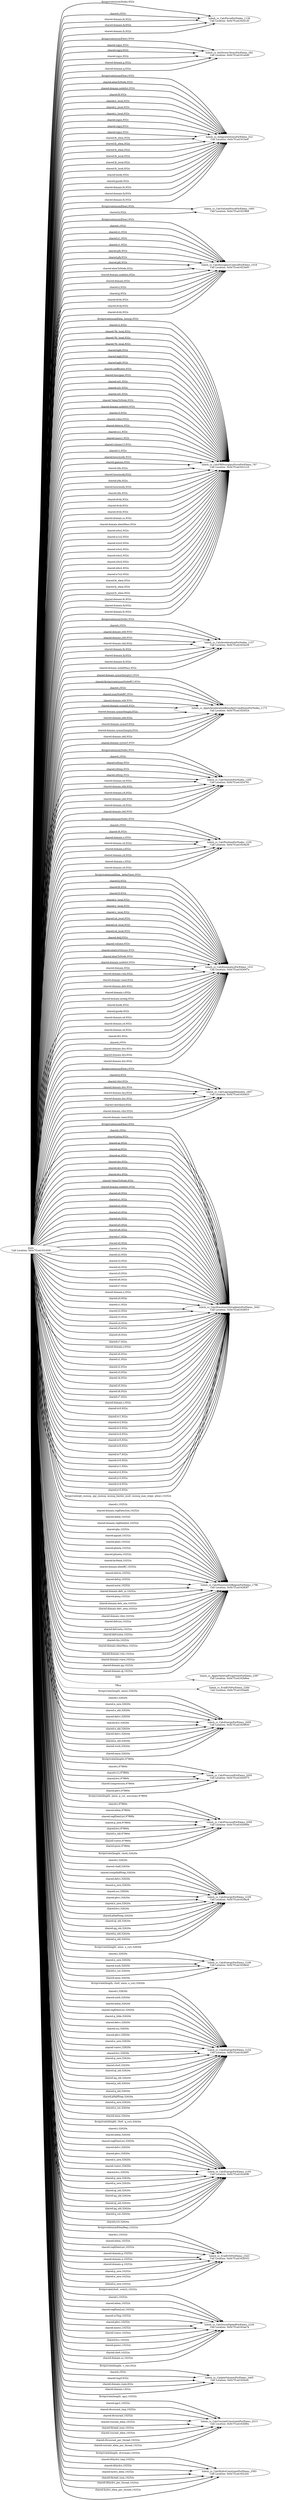 digraph ContextTree {
rankdir="LR"
main0x7fffbc25aeb0[label="main\n Call Location: 0x0x7f1a4162c656"];
main0x7fffbc25aeb0 -> lulesh_cc_CalcForceForNodes_11260x7fffbc34c940[style=bold, label=" firstprivate(numNode),932x"];
main0x7fffbc25aeb0 -> lulesh_cc_CalcForceForNodes_11260x7fffbc34c940[style=bold, label=" shared:i,932x"];
main0x7fffbc25aeb0 -> lulesh_cc_CalcForceForNodes_11260x7fffbc34c940[style=bold, label=" shared:domain.fx,932x"];
main0x7fffbc25aeb0 -> lulesh_cc_CalcForceForNodes_11260x7fffbc34c940[style=bold, label=" shared:domain.fy,932x"];
main0x7fffbc25aeb0 -> lulesh_cc_CalcForceForNodes_11260x7fffbc34c940[style=bold, label=" shared:domain.fz,932x"];
main0x7fffbc25aeb0 -> lulesh_cc_InitStressTermsForElems_2820x7fffbc34cce0[style=bold, label=" firstprivate(numElem),932x"];
main0x7fffbc25aeb0 -> lulesh_cc_InitStressTermsForElems_2820x7fffbc34cce0[style=bold, label=" shared:sigxx,932x"];
main0x7fffbc25aeb0 -> lulesh_cc_InitStressTermsForElems_2820x7fffbc34cce0[style=bold, label=" shared:sigyy,932x"];
main0x7fffbc25aeb0 -> lulesh_cc_InitStressTermsForElems_2820x7fffbc34cce0[style=bold, label=" shared:sigzz,932x"];
main0x7fffbc25aeb0 -> lulesh_cc_InitStressTermsForElems_2820x7fffbc34cce0[style=bold, label=" shared:domain.p,932x"];
main0x7fffbc25aeb0 -> lulesh_cc_InitStressTermsForElems_2820x7fffbc34cce0[style=bold, label=" shared:domain.q,932x"];
main0x7fffbc25aeb0 -> lulesh_cc_IntegrateStressForElems_5220x7fffbc34cf30[style=bold, label=" firstprivate(numElem),932x"];
main0x7fffbc25aeb0 -> lulesh_cc_IntegrateStressForElems_5220x7fffbc34cf30[style=bold, label=" shared:elemToNode,932x"];
main0x7fffbc25aeb0 -> lulesh_cc_IntegrateStressForElems_5220x7fffbc34cf30[style=bold, label=" shared:domain.nodelist,932x"];
main0x7fffbc25aeb0 -> lulesh_cc_IntegrateStressForElems_5220x7fffbc34cf30[style=bold, label=" shared:B,932x"];
main0x7fffbc25aeb0 -> lulesh_cc_IntegrateStressForElems_5220x7fffbc34cf30[style=bold, label=" shared:x_local,932x"];
main0x7fffbc25aeb0 -> lulesh_cc_IntegrateStressForElems_5220x7fffbc34cf30[style=bold, label=" shared:y_local,932x"];
main0x7fffbc25aeb0 -> lulesh_cc_IntegrateStressForElems_5220x7fffbc34cf30[style=bold, label=" shared:z_local,932x"];
main0x7fffbc25aeb0 -> lulesh_cc_IntegrateStressForElems_5220x7fffbc34cf30[style=bold, label=" shared:sigxx,932x"];
main0x7fffbc25aeb0 -> lulesh_cc_IntegrateStressForElems_5220x7fffbc34cf30[style=bold, label=" shared:sigyy,932x"];
main0x7fffbc25aeb0 -> lulesh_cc_IntegrateStressForElems_5220x7fffbc34cf30[style=bold, label=" shared:sigzz,932x"];
main0x7fffbc25aeb0 -> lulesh_cc_IntegrateStressForElems_5220x7fffbc34cf30[style=bold, label=" shared:fx_elem,932x"];
main0x7fffbc25aeb0 -> lulesh_cc_IntegrateStressForElems_5220x7fffbc34cf30[style=bold, label=" shared:fy_elem,932x"];
main0x7fffbc25aeb0 -> lulesh_cc_IntegrateStressForElems_5220x7fffbc34cf30[style=bold, label=" shared:fz_elem,932x"];
main0x7fffbc25aeb0 -> lulesh_cc_IntegrateStressForElems_5220x7fffbc34cf30[style=bold, label=" shared:fx_local,932x"];
main0x7fffbc25aeb0 -> lulesh_cc_IntegrateStressForElems_5220x7fffbc34cf30[style=bold, label=" shared:fy_local,932x"];
main0x7fffbc25aeb0 -> lulesh_cc_IntegrateStressForElems_5220x7fffbc34cf30[style=bold, label=" shared:fz_local,932x"];
main0x7fffbc25aeb0 -> lulesh_cc_IntegrateStressForElems_5220x7fffbc34cf30[style=bold, label=" shared:lnode,932x"];
main0x7fffbc25aeb0 -> lulesh_cc_IntegrateStressForElems_5220x7fffbc34cf30[style=bold, label=" shared:gnode,932x"];
main0x7fffbc25aeb0 -> lulesh_cc_IntegrateStressForElems_5220x7fffbc34cf30[style=bold, label=" shared:domain.fx,932x"];
main0x7fffbc25aeb0 -> lulesh_cc_IntegrateStressForElems_5220x7fffbc34cf30[style=bold, label=" shared:domain.fy,932x"];
main0x7fffbc25aeb0 -> lulesh_cc_IntegrateStressForElems_5220x7fffbc34cf30[style=bold, label=" shared:domain.fz,932x"];
main0x7fffbc25aeb0 -> lulesh_cc_CalcVolumeForceForElems_10930x7fffbc34d820[style=bold, label=" firstprivate(numElem),932x"];
main0x7fffbc25aeb0 -> lulesh_cc_CalcVolumeForceForElems_10930x7fffbc34d820[style=bold, label=" shared:k,932x"];
main0x7fffbc25aeb0 -> lulesh_cc_CalcHourglassControlForElems_10180x7fffbc34d9a0[style=bold, label=" firstprivate(numElem),932x"];
main0x7fffbc25aeb0 -> lulesh_cc_CalcHourglassControlForElems_10180x7fffbc34d9a0[style=bold, label=" shared:i,932x"];
main0x7fffbc25aeb0 -> lulesh_cc_CalcHourglassControlForElems_10180x7fffbc34d9a0[style=bold, label=" shared:x1,932x"];
main0x7fffbc25aeb0 -> lulesh_cc_CalcHourglassControlForElems_10180x7fffbc34d9a0[style=bold, label=" shared:y1,932x"];
main0x7fffbc25aeb0 -> lulesh_cc_CalcHourglassControlForElems_10180x7fffbc34d9a0[style=bold, label=" shared:z1,932x"];
main0x7fffbc25aeb0 -> lulesh_cc_CalcHourglassControlForElems_10180x7fffbc34d9a0[style=bold, label=" shared:pfx,932x"];
main0x7fffbc25aeb0 -> lulesh_cc_CalcHourglassControlForElems_10180x7fffbc34d9a0[style=bold, label=" shared:pfy,932x"];
main0x7fffbc25aeb0 -> lulesh_cc_CalcHourglassControlForElems_10180x7fffbc34d9a0[style=bold, label=" shared:pfz,932x"];
main0x7fffbc25aeb0 -> lulesh_cc_CalcHourglassControlForElems_10180x7fffbc34d9a0[style=bold, label=" shared:elemToNode,932x"];
main0x7fffbc25aeb0 -> lulesh_cc_CalcHourglassControlForElems_10180x7fffbc34d9a0[style=bold, label=" shared:domain.nodelist,932x"];
main0x7fffbc25aeb0 -> lulesh_cc_CalcHourglassControlForElems_10180x7fffbc34d9a0[style=bold, label=" shared:domain,932x"];
main0x7fffbc25aeb0 -> lulesh_cc_CalcHourglassControlForElems_10180x7fffbc34d9a0[style=bold, label=" shared:ii,932x"];
main0x7fffbc25aeb0 -> lulesh_cc_CalcHourglassControlForElems_10180x7fffbc34d9a0[style=bold, label=" shared:jj,932x"];
main0x7fffbc25aeb0 -> lulesh_cc_CalcHourglassControlForElems_10180x7fffbc34d9a0[style=bold, label=" shared:dvdx,932x"];
main0x7fffbc25aeb0 -> lulesh_cc_CalcHourglassControlForElems_10180x7fffbc34d9a0[style=bold, label=" shared:dvdy,932x"];
main0x7fffbc25aeb0 -> lulesh_cc_CalcHourglassControlForElems_10180x7fffbc34d9a0[style=bold, label=" shared:dvdz,932x"];
main0x7fffbc25aeb0 -> lulesh_cc_CalcFBHourglassForceForElems_7870x7fffbc34db50[style=bold, label=" firstprivate(numElem, hourg),932x"];
main0x7fffbc25aeb0 -> lulesh_cc_CalcFBHourglassForceForElems_7870x7fffbc34db50[style=bold, label=" shared:i2,932x"];
main0x7fffbc25aeb0 -> lulesh_cc_CalcFBHourglassForceForElems_7870x7fffbc34db50[style=bold, label=" shared:*fx_local,932x"];
main0x7fffbc25aeb0 -> lulesh_cc_CalcFBHourglassForceForElems_7870x7fffbc34db50[style=bold, label=" shared:*fy_local,932x"];
main0x7fffbc25aeb0 -> lulesh_cc_CalcFBHourglassForceForElems_7870x7fffbc34db50[style=bold, label=" shared:*fz_local,932x"];
main0x7fffbc25aeb0 -> lulesh_cc_CalcFBHourglassForceForElems_7870x7fffbc34db50[style=bold, label=" shared:hgfx,932x"];
main0x7fffbc25aeb0 -> lulesh_cc_CalcFBHourglassForceForElems_7870x7fffbc34db50[style=bold, label=" shared:hgfy,932x"];
main0x7fffbc25aeb0 -> lulesh_cc_CalcFBHourglassForceForElems_7870x7fffbc34db50[style=bold, label=" shared:hgfz,932x"];
main0x7fffbc25aeb0 -> lulesh_cc_CalcFBHourglassForceForElems_7870x7fffbc34db50[style=bold, label=" shared:coefficient,932x"];
main0x7fffbc25aeb0 -> lulesh_cc_CalcFBHourglassForceForElems_7870x7fffbc34db50[style=bold, label=" shared:hourgam,932x"];
main0x7fffbc25aeb0 -> lulesh_cc_CalcFBHourglassForceForElems_7870x7fffbc34db50[style=bold, label=" shared:xd1,932x"];
main0x7fffbc25aeb0 -> lulesh_cc_CalcFBHourglassForceForElems_7870x7fffbc34db50[style=bold, label=" shared:yd1,932x"];
main0x7fffbc25aeb0 -> lulesh_cc_CalcFBHourglassForceForElems_7870x7fffbc34db50[style=bold, label=" shared:zd1,932x"];
main0x7fffbc25aeb0 -> lulesh_cc_CalcFBHourglassForceForElems_7870x7fffbc34db50[style=bold, label=" shared:*elemToNode,932x"];
main0x7fffbc25aeb0 -> lulesh_cc_CalcFBHourglassForceForElems_7870x7fffbc34db50[style=bold, label=" shared:domain.nodelist,932x"];
main0x7fffbc25aeb0 -> lulesh_cc_CalcFBHourglassForceForElems_7870x7fffbc34db50[style=bold, label=" shared:i3,932x"];
main0x7fffbc25aeb0 -> lulesh_cc_CalcFBHourglassForceForElems_7870x7fffbc34db50[style=bold, label=" shared:volinv,932x"];
main0x7fffbc25aeb0 -> lulesh_cc_CalcFBHourglassForceForElems_7870x7fffbc34db50[style=bold, label=" shared:determ,932x"];
main0x7fffbc25aeb0 -> lulesh_cc_CalcFBHourglassForceForElems_7870x7fffbc34db50[style=bold, label=" shared:ss1,932x"];
main0x7fffbc25aeb0 -> lulesh_cc_CalcFBHourglassForceForElems_7870x7fffbc34db50[style=bold, label=" shared:mass1,932x"];
main0x7fffbc25aeb0 -> lulesh_cc_CalcFBHourglassForceForElems_7870x7fffbc34db50[style=bold, label=" shared:volume13,932x"];
main0x7fffbc25aeb0 -> lulesh_cc_CalcFBHourglassForceForElems_7870x7fffbc34db50[style=bold, label=" shared:i1,932x"];
main0x7fffbc25aeb0 -> lulesh_cc_CalcFBHourglassForceForElems_7870x7fffbc34db50[style=bold, label=" shared:hourmodx,932x"];
main0x7fffbc25aeb0 -> lulesh_cc_CalcFBHourglassForceForElems_7870x7fffbc34db50[style=bold, label=" shared:gamma,932x"];
main0x7fffbc25aeb0 -> lulesh_cc_CalcFBHourglassForceForElems_7870x7fffbc34db50[style=bold, label=" shared:x8n,932x"];
main0x7fffbc25aeb0 -> lulesh_cc_CalcFBHourglassForceForElems_7870x7fffbc34db50[style=bold, label=" shared:hourmody,932x"];
main0x7fffbc25aeb0 -> lulesh_cc_CalcFBHourglassForceForElems_7870x7fffbc34db50[style=bold, label=" shared:y8n,932x"];
main0x7fffbc25aeb0 -> lulesh_cc_CalcFBHourglassForceForElems_7870x7fffbc34db50[style=bold, label=" shared:hourmodz,932x"];
main0x7fffbc25aeb0 -> lulesh_cc_CalcFBHourglassForceForElems_7870x7fffbc34db50[style=bold, label=" shared:z8n,932x"];
main0x7fffbc25aeb0 -> lulesh_cc_CalcFBHourglassForceForElems_7870x7fffbc34db50[style=bold, label=" shared:dvdx,932x"];
main0x7fffbc25aeb0 -> lulesh_cc_CalcFBHourglassForceForElems_7870x7fffbc34db50[style=bold, label=" shared:dvdy,932x"];
main0x7fffbc25aeb0 -> lulesh_cc_CalcFBHourglassForceForElems_7870x7fffbc34db50[style=bold, label=" shared:dvdz,932x"];
main0x7fffbc25aeb0 -> lulesh_cc_CalcFBHourglassForceForElems_7870x7fffbc34db50[style=bold, label=" shared:domain.ss,932x"];
main0x7fffbc25aeb0 -> lulesh_cc_CalcFBHourglassForceForElems_7870x7fffbc34db50[style=bold, label=" shared:domain.elemMass,932x"];
main0x7fffbc25aeb0 -> lulesh_cc_CalcFBHourglassForceForElems_7870x7fffbc34db50[style=bold, label=" shared:n0si2,932x"];
main0x7fffbc25aeb0 -> lulesh_cc_CalcFBHourglassForceForElems_7870x7fffbc34db50[style=bold, label=" shared:n1si2,932x"];
main0x7fffbc25aeb0 -> lulesh_cc_CalcFBHourglassForceForElems_7870x7fffbc34db50[style=bold, label=" shared:n2si2,932x"];
main0x7fffbc25aeb0 -> lulesh_cc_CalcFBHourglassForceForElems_7870x7fffbc34db50[style=bold, label=" shared:n3si2,932x"];
main0x7fffbc25aeb0 -> lulesh_cc_CalcFBHourglassForceForElems_7870x7fffbc34db50[style=bold, label=" shared:n4si2,932x"];
main0x7fffbc25aeb0 -> lulesh_cc_CalcFBHourglassForceForElems_7870x7fffbc34db50[style=bold, label=" shared:n5si2,932x"];
main0x7fffbc25aeb0 -> lulesh_cc_CalcFBHourglassForceForElems_7870x7fffbc34db50[style=bold, label=" shared:n6si2,932x"];
main0x7fffbc25aeb0 -> lulesh_cc_CalcFBHourglassForceForElems_7870x7fffbc34db50[style=bold, label=" shared:n7si2,932x"];
main0x7fffbc25aeb0 -> lulesh_cc_CalcFBHourglassForceForElems_7870x7fffbc34db50[style=bold, label=" shared:fx_elem,932x"];
main0x7fffbc25aeb0 -> lulesh_cc_CalcFBHourglassForceForElems_7870x7fffbc34db50[style=bold, label=" shared:fy_elem,932x"];
main0x7fffbc25aeb0 -> lulesh_cc_CalcFBHourglassForceForElems_7870x7fffbc34db50[style=bold, label=" shared:fz_elem,932x"];
main0x7fffbc25aeb0 -> lulesh_cc_CalcFBHourglassForceForElems_7870x7fffbc34db50[style=bold, label=" shared:domain.fx,932x"];
main0x7fffbc25aeb0 -> lulesh_cc_CalcFBHourglassForceForElems_7870x7fffbc34db50[style=bold, label=" shared:domain.fy,932x"];
main0x7fffbc25aeb0 -> lulesh_cc_CalcFBHourglassForceForElems_7870x7fffbc34db50[style=bold, label=" shared:domain.fz,932x"];
main0x7fffbc25aeb0 -> lulesh_cc_CalcAccelerationForNodes_11570x7fffbc34ec30[style=bold, label=" firstprivate(numNode),932x"];
main0x7fffbc25aeb0 -> lulesh_cc_CalcAccelerationForNodes_11570x7fffbc34ec30[style=bold, label=" shared:i,932x"];
main0x7fffbc25aeb0 -> lulesh_cc_CalcAccelerationForNodes_11570x7fffbc34ec30[style=bold, label=" shared:domain.xdd,932x"];
main0x7fffbc25aeb0 -> lulesh_cc_CalcAccelerationForNodes_11570x7fffbc34ec30[style=bold, label=" shared:domain.ydd,932x"];
main0x7fffbc25aeb0 -> lulesh_cc_CalcAccelerationForNodes_11570x7fffbc34ec30[style=bold, label=" shared:domain.zdd,932x"];
main0x7fffbc25aeb0 -> lulesh_cc_CalcAccelerationForNodes_11570x7fffbc34ec30[style=bold, label=" shared:domain.fx,932x"];
main0x7fffbc25aeb0 -> lulesh_cc_CalcAccelerationForNodes_11570x7fffbc34ec30[style=bold, label=" shared:domain.fy,932x"];
main0x7fffbc25aeb0 -> lulesh_cc_CalcAccelerationForNodes_11570x7fffbc34ec30[style=bold, label=" shared:domain.fz,932x"];
main0x7fffbc25aeb0 -> lulesh_cc_CalcAccelerationForNodes_11570x7fffbc34ec30[style=bold, label=" shared:domain.nodalMass,932x"];
main0x7fffbc25aeb0 -> lulesh_cc_ApplyAccelerationBoundaryConditionsForNodes_11730x7fffbc34ee40[style=bold, label=" shared:domain.symmXempty(),932x"];
main0x7fffbc25aeb0 -> lulesh_cc_ApplyAccelerationBoundaryConditionsForNodes_11730x7fffbc34ee40[style=bold, label=" shared:firstprivate(numNodeBC),932x"];
main0x7fffbc25aeb0 -> lulesh_cc_ApplyAccelerationBoundaryConditionsForNodes_11730x7fffbc34ee40[style=bold, label=" shared:i,932x"];
main0x7fffbc25aeb0 -> lulesh_cc_ApplyAccelerationBoundaryConditionsForNodes_11730x7fffbc34ee40[style=bold, label=" shared:numNodeBC,932x"];
main0x7fffbc25aeb0 -> lulesh_cc_ApplyAccelerationBoundaryConditionsForNodes_11730x7fffbc34ee40[style=bold, label=" shared:domain.xdd,932x"];
main0x7fffbc25aeb0 -> lulesh_cc_ApplyAccelerationBoundaryConditionsForNodes_11730x7fffbc34ee40[style=bold, label=" shared:domain.symmX,932x"];
main0x7fffbc25aeb0 -> lulesh_cc_ApplyAccelerationBoundaryConditionsForNodes_11730x7fffbc34ee40[style=bold, label=" shared:domain.symmYempty,932x"];
main0x7fffbc25aeb0 -> lulesh_cc_ApplyAccelerationBoundaryConditionsForNodes_11730x7fffbc34ee40[style=bold, label=" shared:domain.ydd,932x"];
main0x7fffbc25aeb0 -> lulesh_cc_ApplyAccelerationBoundaryConditionsForNodes_11730x7fffbc34ee40[style=bold, label=" shared:domain.symmY,932x"];
main0x7fffbc25aeb0 -> lulesh_cc_ApplyAccelerationBoundaryConditionsForNodes_11730x7fffbc34ee40[style=bold, label=" shared:domain.symmZempty,932x"];
main0x7fffbc25aeb0 -> lulesh_cc_ApplyAccelerationBoundaryConditionsForNodes_11730x7fffbc34ee40[style=bold, label=" shared:domain.zdd,932x"];
main0x7fffbc25aeb0 -> lulesh_cc_ApplyAccelerationBoundaryConditionsForNodes_11730x7fffbc34ee40[style=bold, label=" shared:domain.symmZ,932x"];
main0x7fffbc25aeb0 -> lulesh_cc_CalcVelocityForNodes_12050x7fffbc34f300[style=bold, label=" firstprivate(numNode),932x"];
main0x7fffbc25aeb0 -> lulesh_cc_CalcVelocityForNodes_12050x7fffbc34f300[style=bold, label=" shared:i,932x"];
main0x7fffbc25aeb0 -> lulesh_cc_CalcVelocityForNodes_12050x7fffbc34f300[style=bold, label=" shared:xdtmp,932x"];
main0x7fffbc25aeb0 -> lulesh_cc_CalcVelocityForNodes_12050x7fffbc34f300[style=bold, label=" shared:ydtmp,932x"];
main0x7fffbc25aeb0 -> lulesh_cc_CalcVelocityForNodes_12050x7fffbc34f300[style=bold, label=" shared:zdtmp,932x"];
main0x7fffbc25aeb0 -> lulesh_cc_CalcVelocityForNodes_12050x7fffbc34f300[style=bold, label=" shared:domain.xd,932x"];
main0x7fffbc25aeb0 -> lulesh_cc_CalcVelocityForNodes_12050x7fffbc34f300[style=bold, label=" shared:domain.xdd,932x"];
main0x7fffbc25aeb0 -> lulesh_cc_CalcVelocityForNodes_12050x7fffbc34f300[style=bold, label=" shared:domain.yd,932x"];
main0x7fffbc25aeb0 -> lulesh_cc_CalcVelocityForNodes_12050x7fffbc34f300[style=bold, label=" shared:domain.ydd,932x"];
main0x7fffbc25aeb0 -> lulesh_cc_CalcVelocityForNodes_12050x7fffbc34f300[style=bold, label=" shared:domain.zd,932x"];
main0x7fffbc25aeb0 -> lulesh_cc_CalcVelocityForNodes_12050x7fffbc34f300[style=bold, label=" shared:domain.zdd,932x"];
main0x7fffbc25aeb0 -> lulesh_cc_CalcPositionForNodes_12300x7fffbc34f770[style=bold, label=" firstprivate(numNode),932x"];
main0x7fffbc25aeb0 -> lulesh_cc_CalcPositionForNodes_12300x7fffbc34f770[style=bold, label=" shared:i,932x"];
main0x7fffbc25aeb0 -> lulesh_cc_CalcPositionForNodes_12300x7fffbc34f770[style=bold, label=" shared:dt,932x"];
main0x7fffbc25aeb0 -> lulesh_cc_CalcPositionForNodes_12300x7fffbc34f770[style=bold, label=" shared:domain.x,932x"];
main0x7fffbc25aeb0 -> lulesh_cc_CalcPositionForNodes_12300x7fffbc34f770[style=bold, label=" shared:domain.xd,932x"];
main0x7fffbc25aeb0 -> lulesh_cc_CalcPositionForNodes_12300x7fffbc34f770[style=bold, label=" shared:domain.y,932x"];
main0x7fffbc25aeb0 -> lulesh_cc_CalcPositionForNodes_12300x7fffbc34f770[style=bold, label=" shared:domain.yd,932x"];
main0x7fffbc25aeb0 -> lulesh_cc_CalcPositionForNodes_12300x7fffbc34f770[style=bold, label=" shared:domain.z,932x"];
main0x7fffbc25aeb0 -> lulesh_cc_CalcPositionForNodes_12300x7fffbc34f770[style=bold, label=" shared:domain.zd,932x"];
main0x7fffbc25aeb0 -> lulesh_cc_CalcKinematicsForElems_15310x7fffbc3edf50[style=bold, label=" firstprivate(numElem, deltaTime),932x"];
main0x7fffbc25aeb0 -> lulesh_cc_CalcKinematicsForElems_15310x7fffbc3edf50[style=bold, label=" shared:k,932x"];
main0x7fffbc25aeb0 -> lulesh_cc_CalcKinematicsForElems_15310x7fffbc3edf50[style=bold, label=" shared:B,932x"];
main0x7fffbc25aeb0 -> lulesh_cc_CalcKinematicsForElems_15310x7fffbc3edf50[style=bold, label=" shared:D,932x"];
main0x7fffbc25aeb0 -> lulesh_cc_CalcKinematicsForElems_15310x7fffbc3edf50[style=bold, label=" shared:x_local,932x"];
main0x7fffbc25aeb0 -> lulesh_cc_CalcKinematicsForElems_15310x7fffbc3edf50[style=bold, label=" shared:y_local,932x"];
main0x7fffbc25aeb0 -> lulesh_cc_CalcKinematicsForElems_15310x7fffbc3edf50[style=bold, label=" shared:z_local,932x"];
main0x7fffbc25aeb0 -> lulesh_cc_CalcKinematicsForElems_15310x7fffbc3edf50[style=bold, label=" shared:xd_local,932x"];
main0x7fffbc25aeb0 -> lulesh_cc_CalcKinematicsForElems_15310x7fffbc3edf50[style=bold, label=" shared:yd_local,932x"];
main0x7fffbc25aeb0 -> lulesh_cc_CalcKinematicsForElems_15310x7fffbc3edf50[style=bold, label=" shared:zd_local,932x"];
main0x7fffbc25aeb0 -> lulesh_cc_CalcKinematicsForElems_15310x7fffbc3edf50[style=bold, label=" shared:detJ,932x"];
main0x7fffbc25aeb0 -> lulesh_cc_CalcKinematicsForElems_15310x7fffbc3edf50[style=bold, label=" shared:volume,932x"];
main0x7fffbc25aeb0 -> lulesh_cc_CalcKinematicsForElems_15310x7fffbc3edf50[style=bold, label=" shared:relativeVolume,932x"];
main0x7fffbc25aeb0 -> lulesh_cc_CalcKinematicsForElems_15310x7fffbc3edf50[style=bold, label=" shared:elemToNode,932x"];
main0x7fffbc25aeb0 -> lulesh_cc_CalcKinematicsForElems_15310x7fffbc3edf50[style=bold, label=" shared:domain.nodelist,932x"];
main0x7fffbc25aeb0 -> lulesh_cc_CalcKinematicsForElems_15310x7fffbc3edf50[style=bold, label=" shared:domain,932x"];
main0x7fffbc25aeb0 -> lulesh_cc_CalcKinematicsForElems_15310x7fffbc3edf50[style=bold, label=" shared:domain.volo,932x"];
main0x7fffbc25aeb0 -> lulesh_cc_CalcKinematicsForElems_15310x7fffbc3edf50[style=bold, label=" shared:domain.vnew,932x"];
main0x7fffbc25aeb0 -> lulesh_cc_CalcKinematicsForElems_15310x7fffbc3edf50[style=bold, label=" shared:domain.delv,932x"];
main0x7fffbc25aeb0 -> lulesh_cc_CalcKinematicsForElems_15310x7fffbc3edf50[style=bold, label=" shared:domain.v,932x"];
main0x7fffbc25aeb0 -> lulesh_cc_CalcKinematicsForElems_15310x7fffbc3edf50[style=bold, label=" shared:domain.arealg,932x"];
main0x7fffbc25aeb0 -> lulesh_cc_CalcKinematicsForElems_15310x7fffbc3edf50[style=bold, label=" shared:lnode,932x"];
main0x7fffbc25aeb0 -> lulesh_cc_CalcKinematicsForElems_15310x7fffbc3edf50[style=bold, label=" shared:gnode,932x"];
main0x7fffbc25aeb0 -> lulesh_cc_CalcKinematicsForElems_15310x7fffbc3edf50[style=bold, label=" shared:domain.xd,932x"];
main0x7fffbc25aeb0 -> lulesh_cc_CalcKinematicsForElems_15310x7fffbc3edf50[style=bold, label=" shared:domain.yd,932x"];
main0x7fffbc25aeb0 -> lulesh_cc_CalcKinematicsForElems_15310x7fffbc3edf50[style=bold, label=" shared:domain.zd,932x"];
main0x7fffbc25aeb0 -> lulesh_cc_CalcKinematicsForElems_15310x7fffbc3edf50[style=bold, label=" shared:dt2,932x"];
main0x7fffbc25aeb0 -> lulesh_cc_CalcKinematicsForElems_15310x7fffbc3edf50[style=bold, label=" shared:j,932x"];
main0x7fffbc25aeb0 -> lulesh_cc_CalcKinematicsForElems_15310x7fffbc3edf50[style=bold, label=" shared:domain.dxx,932x"];
main0x7fffbc25aeb0 -> lulesh_cc_CalcKinematicsForElems_15310x7fffbc3edf50[style=bold, label=" shared:domain.dyy,932x"];
main0x7fffbc25aeb0 -> lulesh_cc_CalcKinematicsForElems_15310x7fffbc3edf50[style=bold, label=" shared:domain.dzz,932x"];
main0x7fffbc25aeb0 -> lulesh_cc_CalcLagrangeElements_16070x7fffbc3ee450[style=bold, label=" firstprivate(numElem),932x"];
main0x7fffbc25aeb0 -> lulesh_cc_CalcLagrangeElements_16070x7fffbc3ee450[style=bold, label=" shared:k,932x"];
main0x7fffbc25aeb0 -> lulesh_cc_CalcLagrangeElements_16070x7fffbc3ee450[style=bold, label=" shared:vdov,932x"];
main0x7fffbc25aeb0 -> lulesh_cc_CalcLagrangeElements_16070x7fffbc3ee450[style=bold, label=" shared:domain.dxx,932x"];
main0x7fffbc25aeb0 -> lulesh_cc_CalcLagrangeElements_16070x7fffbc3ee450[style=bold, label=" shared:domain.dyy,932x"];
main0x7fffbc25aeb0 -> lulesh_cc_CalcLagrangeElements_16070x7fffbc3ee450[style=bold, label=" shared:domain.dzz,932x"];
main0x7fffbc25aeb0 -> lulesh_cc_CalcLagrangeElements_16070x7fffbc3ee450[style=bold, label=" shared:vdovthird,932x"];
main0x7fffbc25aeb0 -> lulesh_cc_CalcLagrangeElements_16070x7fffbc3ee450[style=bold, label=" shared:domain.vdov,932x"];
main0x7fffbc25aeb0 -> lulesh_cc_CalcLagrangeElements_16070x7fffbc3ee450[style=bold, label=" shared:domain.vnew,932x"];
main0x7fffbc25aeb0 -> lulesh_cc_CalcMonotonicQGradientsForElems_16420x7fffbc4ac410[style=bold, label=" firstprivate(numElem),932x"];
main0x7fffbc25aeb0 -> lulesh_cc_CalcMonotonicQGradientsForElems_16420x7fffbc4ac410[style=bold, label=" shared:i,932x"];
main0x7fffbc25aeb0 -> lulesh_cc_CalcMonotonicQGradientsForElems_16420x7fffbc4ac410[style=bold, label=" shared:ptiny,932x"];
main0x7fffbc25aeb0 -> lulesh_cc_CalcMonotonicQGradientsForElems_16420x7fffbc4ac410[style=bold, label=" shared:ax,932x"];
main0x7fffbc25aeb0 -> lulesh_cc_CalcMonotonicQGradientsForElems_16420x7fffbc4ac410[style=bold, label=" shared:ay,932x"];
main0x7fffbc25aeb0 -> lulesh_cc_CalcMonotonicQGradientsForElems_16420x7fffbc4ac410[style=bold, label=" shared:az,932x"];
main0x7fffbc25aeb0 -> lulesh_cc_CalcMonotonicQGradientsForElems_16420x7fffbc4ac410[style=bold, label=" shared:dxv,932x"];
main0x7fffbc25aeb0 -> lulesh_cc_CalcMonotonicQGradientsForElems_16420x7fffbc4ac410[style=bold, label=" shared:dyv,932x"];
main0x7fffbc25aeb0 -> lulesh_cc_CalcMonotonicQGradientsForElems_16420x7fffbc4ac410[style=bold, label=" shared:dvz,932x"];
main0x7fffbc25aeb0 -> lulesh_cc_CalcMonotonicQGradientsForElems_16420x7fffbc4ac410[style=bold, label=" shared:*elemToNode,932x"];
main0x7fffbc25aeb0 -> lulesh_cc_CalcMonotonicQGradientsForElems_16420x7fffbc4ac410[style=bold, label=" shared:domain.nodelist,932x"];
main0x7fffbc25aeb0 -> lulesh_cc_CalcMonotonicQGradientsForElems_16420x7fffbc4ac410[style=bold, label=" shared:n0,932x"];
main0x7fffbc25aeb0 -> lulesh_cc_CalcMonotonicQGradientsForElems_16420x7fffbc4ac410[style=bold, label=" shared:n1,932x"];
main0x7fffbc25aeb0 -> lulesh_cc_CalcMonotonicQGradientsForElems_16420x7fffbc4ac410[style=bold, label=" shared:n2,932x"];
main0x7fffbc25aeb0 -> lulesh_cc_CalcMonotonicQGradientsForElems_16420x7fffbc4ac410[style=bold, label=" shared:n3,932x"];
main0x7fffbc25aeb0 -> lulesh_cc_CalcMonotonicQGradientsForElems_16420x7fffbc4ac410[style=bold, label=" shared:n4,932x"];
main0x7fffbc25aeb0 -> lulesh_cc_CalcMonotonicQGradientsForElems_16420x7fffbc4ac410[style=bold, label=" shared:n5,932x"];
main0x7fffbc25aeb0 -> lulesh_cc_CalcMonotonicQGradientsForElems_16420x7fffbc4ac410[style=bold, label=" shared:n6,932x"];
main0x7fffbc25aeb0 -> lulesh_cc_CalcMonotonicQGradientsForElems_16420x7fffbc4ac410[style=bold, label=" shared:n7,932x"];
main0x7fffbc25aeb0 -> lulesh_cc_CalcMonotonicQGradientsForElems_16420x7fffbc4ac410[style=bold, label=" shared:x0,932x"];
main0x7fffbc25aeb0 -> lulesh_cc_CalcMonotonicQGradientsForElems_16420x7fffbc4ac410[style=bold, label=" shared:x1,932x"];
main0x7fffbc25aeb0 -> lulesh_cc_CalcMonotonicQGradientsForElems_16420x7fffbc4ac410[style=bold, label=" shared:x2,932x"];
main0x7fffbc25aeb0 -> lulesh_cc_CalcMonotonicQGradientsForElems_16420x7fffbc4ac410[style=bold, label=" shared:x3,932x"];
main0x7fffbc25aeb0 -> lulesh_cc_CalcMonotonicQGradientsForElems_16420x7fffbc4ac410[style=bold, label=" shared:x4,932x"];
main0x7fffbc25aeb0 -> lulesh_cc_CalcMonotonicQGradientsForElems_16420x7fffbc4ac410[style=bold, label=" shared:x5,932x"];
main0x7fffbc25aeb0 -> lulesh_cc_CalcMonotonicQGradientsForElems_16420x7fffbc4ac410[style=bold, label=" shared:x6,932x"];
main0x7fffbc25aeb0 -> lulesh_cc_CalcMonotonicQGradientsForElems_16420x7fffbc4ac410[style=bold, label=" shared:x7,932x"];
main0x7fffbc25aeb0 -> lulesh_cc_CalcMonotonicQGradientsForElems_16420x7fffbc4ac410[style=bold, label=" shared:domain.x,932x"];
main0x7fffbc25aeb0 -> lulesh_cc_CalcMonotonicQGradientsForElems_16420x7fffbc4ac410[style=bold, label=" shared:y0,932x"];
main0x7fffbc25aeb0 -> lulesh_cc_CalcMonotonicQGradientsForElems_16420x7fffbc4ac410[style=bold, label=" shared:y1,932x"];
main0x7fffbc25aeb0 -> lulesh_cc_CalcMonotonicQGradientsForElems_16420x7fffbc4ac410[style=bold, label=" shared:y2,932x"];
main0x7fffbc25aeb0 -> lulesh_cc_CalcMonotonicQGradientsForElems_16420x7fffbc4ac410[style=bold, label=" shared:y3,932x"];
main0x7fffbc25aeb0 -> lulesh_cc_CalcMonotonicQGradientsForElems_16420x7fffbc4ac410[style=bold, label=" shared:y4,932x"];
main0x7fffbc25aeb0 -> lulesh_cc_CalcMonotonicQGradientsForElems_16420x7fffbc4ac410[style=bold, label=" shared:y5,932x"];
main0x7fffbc25aeb0 -> lulesh_cc_CalcMonotonicQGradientsForElems_16420x7fffbc4ac410[style=bold, label=" shared:y6,932x"];
main0x7fffbc25aeb0 -> lulesh_cc_CalcMonotonicQGradientsForElems_16420x7fffbc4ac410[style=bold, label=" shared:y7,932x"];
main0x7fffbc25aeb0 -> lulesh_cc_CalcMonotonicQGradientsForElems_16420x7fffbc4ac410[style=bold, label=" shared:domain.y,932x"];
main0x7fffbc25aeb0 -> lulesh_cc_CalcMonotonicQGradientsForElems_16420x7fffbc4ac410[style=bold, label=" shared:z0,932x"];
main0x7fffbc25aeb0 -> lulesh_cc_CalcMonotonicQGradientsForElems_16420x7fffbc4ac410[style=bold, label=" shared:z1,932x"];
main0x7fffbc25aeb0 -> lulesh_cc_CalcMonotonicQGradientsForElems_16420x7fffbc4ac410[style=bold, label=" shared:z2,932x"];
main0x7fffbc25aeb0 -> lulesh_cc_CalcMonotonicQGradientsForElems_16420x7fffbc4ac410[style=bold, label=" shared:z3,932x"];
main0x7fffbc25aeb0 -> lulesh_cc_CalcMonotonicQGradientsForElems_16420x7fffbc4ac410[style=bold, label=" shared:z4,932x"];
main0x7fffbc25aeb0 -> lulesh_cc_CalcMonotonicQGradientsForElems_16420x7fffbc4ac410[style=bold, label=" shared:z5,932x"];
main0x7fffbc25aeb0 -> lulesh_cc_CalcMonotonicQGradientsForElems_16420x7fffbc4ac410[style=bold, label=" shared:z6,932x"];
main0x7fffbc25aeb0 -> lulesh_cc_CalcMonotonicQGradientsForElems_16420x7fffbc4ac410[style=bold, label=" shared:z7,932x"];
main0x7fffbc25aeb0 -> lulesh_cc_CalcMonotonicQGradientsForElems_16420x7fffbc4ac410[style=bold, label=" shared:domain.z,932x"];
main0x7fffbc25aeb0 -> lulesh_cc_CalcMonotonicQGradientsForElems_16420x7fffbc4ac410[style=bold, label=" shared:xv0,932x"];
main0x7fffbc25aeb0 -> lulesh_cc_CalcMonotonicQGradientsForElems_16420x7fffbc4ac410[style=bold, label=" shared:xv1,932x"];
main0x7fffbc25aeb0 -> lulesh_cc_CalcMonotonicQGradientsForElems_16420x7fffbc4ac410[style=bold, label=" shared:xv2,932x"];
main0x7fffbc25aeb0 -> lulesh_cc_CalcMonotonicQGradientsForElems_16420x7fffbc4ac410[style=bold, label=" shared:xv3,932x"];
main0x7fffbc25aeb0 -> lulesh_cc_CalcMonotonicQGradientsForElems_16420x7fffbc4ac410[style=bold, label=" shared:xv4,932x"];
main0x7fffbc25aeb0 -> lulesh_cc_CalcMonotonicQGradientsForElems_16420x7fffbc4ac410[style=bold, label=" shared:xv5,932x"];
main0x7fffbc25aeb0 -> lulesh_cc_CalcMonotonicQGradientsForElems_16420x7fffbc4ac410[style=bold, label=" shared:xv6,932x"];
main0x7fffbc25aeb0 -> lulesh_cc_CalcMonotonicQGradientsForElems_16420x7fffbc4ac410[style=bold, label=" shared:xv7,932x"];
main0x7fffbc25aeb0 -> lulesh_cc_CalcMonotonicQGradientsForElems_16420x7fffbc4ac410[style=bold, label=" shared:yv0,932x"];
main0x7fffbc25aeb0 -> lulesh_cc_CalcMonotonicQGradientsForElems_16420x7fffbc4ac410[style=bold, label=" shared:yv1,932x"];
main0x7fffbc25aeb0 -> lulesh_cc_CalcMonotonicQGradientsForElems_16420x7fffbc4ac410[style=bold, label=" shared:yv2,932x"];
main0x7fffbc25aeb0 -> lulesh_cc_CalcMonotonicQGradientsForElems_16420x7fffbc4ac410[style=bold, label=" shared:yv3,932x"];
main0x7fffbc25aeb0 -> lulesh_cc_CalcMonotonicQGradientsForElems_16420x7fffbc4ac410[style=bold, label=" shared:yv4,932x"];
main0x7fffbc25aeb0 -> lulesh_cc_CalcMonotonicQGradientsForElems_16420x7fffbc4ac410[style=bold, label=" shared:yv5,932x"];
main0x7fffbc25aeb0 -> lulesh_cc_CalcMonotonicQRegionForElems_17960x7fffbc4ad3a0[style=bold, label=" firstprivate(qlc_monoq, qqc_monoq, monoq_limiter_mult, monoq_max_slope, ptiny),10252x"];
main0x7fffbc25aeb0 -> lulesh_cc_CalcMonotonicQRegionForElems_17960x7fffbc4ad3a0[style=bold, label=" shared:i,10252x"];
main0x7fffbc25aeb0 -> lulesh_cc_CalcMonotonicQRegionForElems_17960x7fffbc4ad3a0[style=bold, label=" shared:domain.regElemSize,10252x"];
main0x7fffbc25aeb0 -> lulesh_cc_CalcMonotonicQRegionForElems_17960x7fffbc4ad3a0[style=bold, label=" shared:ielem,10252x"];
main0x7fffbc25aeb0 -> lulesh_cc_CalcMonotonicQRegionForElems_17960x7fffbc4ad3a0[style=bold, label=" shared:domain.regElemlist,10252x"];
main0x7fffbc25aeb0 -> lulesh_cc_CalcMonotonicQRegionForElems_17960x7fffbc4ad3a0[style=bold, label=" shared:qlin,10252x"];
main0x7fffbc25aeb0 -> lulesh_cc_CalcMonotonicQRegionForElems_17960x7fffbc4ad3a0[style=bold, label=" shared:qquad,10252x"];
main0x7fffbc25aeb0 -> lulesh_cc_CalcMonotonicQRegionForElems_17960x7fffbc4ad3a0[style=bold, label=" shared:phixi,10252x"];
main0x7fffbc25aeb0 -> lulesh_cc_CalcMonotonicQRegionForElems_17960x7fffbc4ad3a0[style=bold, label=" shared:phieta,10252x"];
main0x7fffbc25aeb0 -> lulesh_cc_CalcMonotonicQRegionForElems_17960x7fffbc4ad3a0[style=bold, label=" shared:phizeta,10252x"];
main0x7fffbc25aeb0 -> lulesh_cc_CalcMonotonicQRegionForElems_17960x7fffbc4ad3a0[style=bold, label=" shared:bcMask,10252x"];
main0x7fffbc25aeb0 -> lulesh_cc_CalcMonotonicQRegionForElems_17960x7fffbc4ad3a0[style=bold, label=" shared:domain.elemBC,10252x"];
main0x7fffbc25aeb0 -> lulesh_cc_CalcMonotonicQRegionForElems_17960x7fffbc4ad3a0[style=bold, label=" shared:delvm,10252x"];
main0x7fffbc25aeb0 -> lulesh_cc_CalcMonotonicQRegionForElems_17960x7fffbc4ad3a0[style=bold, label=" shared:delvp,10252x"];
main0x7fffbc25aeb0 -> lulesh_cc_CalcMonotonicQRegionForElems_17960x7fffbc4ad3a0[style=bold, label=" shared:norm,10252x"];
main0x7fffbc25aeb0 -> lulesh_cc_CalcMonotonicQRegionForElems_17960x7fffbc4ad3a0[style=bold, label=" shared:domain.delv_xi,10252x"];
main0x7fffbc25aeb0 -> lulesh_cc_CalcMonotonicQRegionForElems_17960x7fffbc4ad3a0[style=bold, label=" shared:ptiny,10252x"];
main0x7fffbc25aeb0 -> lulesh_cc_CalcMonotonicQRegionForElems_17960x7fffbc4ad3a0[style=bold, label=" shared:domain.delv_eta,10252x"];
main0x7fffbc25aeb0 -> lulesh_cc_CalcMonotonicQRegionForElems_17960x7fffbc4ad3a0[style=bold, label=" shared:domain.delv_zeta,10252x"];
main0x7fffbc25aeb0 -> lulesh_cc_CalcMonotonicQRegionForElems_17960x7fffbc4ad3a0[style=bold, label=" shared:domain.vdov,10252x"];
main0x7fffbc25aeb0 -> lulesh_cc_CalcMonotonicQRegionForElems_17960x7fffbc4ad3a0[style=bold, label=" shared:delvxxi,10252x"];
main0x7fffbc25aeb0 -> lulesh_cc_CalcMonotonicQRegionForElems_17960x7fffbc4ad3a0[style=bold, label=" shared:delvxeta,10252x"];
main0x7fffbc25aeb0 -> lulesh_cc_CalcMonotonicQRegionForElems_17960x7fffbc4ad3a0[style=bold, label=" shared:delvxzeta,10252x"];
main0x7fffbc25aeb0 -> lulesh_cc_CalcMonotonicQRegionForElems_17960x7fffbc4ad3a0[style=bold, label=" shared:rho,10252x"];
main0x7fffbc25aeb0 -> lulesh_cc_CalcMonotonicQRegionForElems_17960x7fffbc4ad3a0[style=bold, label=" shared:domain.elemMass,10252x"];
main0x7fffbc25aeb0 -> lulesh_cc_CalcMonotonicQRegionForElems_17960x7fffbc4ad3a0[style=bold, label=" shared:domain.volo,10252x"];
main0x7fffbc25aeb0 -> lulesh_cc_CalcMonotonicQRegionForElems_17960x7fffbc4ad3a0[style=bold, label=" shared:domain.vnew,10252x"];
main0x7fffbc25aeb0 -> lulesh_cc_CalcMonotonicQRegionForElems_17960x7fffbc4ad3a0[style=bold, label=" shared:domain.qq,10252x"];
main0x7fffbc25aeb0 -> lulesh_cc_CalcMonotonicQRegionForElems_17960x7fffbc4ad3a0[style=bold, label=" shared:domain.ql,10252x"];
main0x7fffbc25aeb0 -> lulesh_cc_ApplyMaterialPropertiesForElems_23870x7fffbc384750[label=" 3a4x"];
main0x7fffbc25aeb0 -> lulesh_cc_EvalEOSForElems_22840x7fffbc387ec0[label=" 7f6cx"];
main0x7fffbc25aeb0 -> lulesh_cc_CalcEnergyForElems_20590x7fffbc388390[style=bold, label=" firstprivate(length, emin),32620x"];
main0x7fffbc25aeb0 -> lulesh_cc_CalcEnergyForElems_20590x7fffbc388390[style=bold, label=" shared:i,32620x"];
main0x7fffbc25aeb0 -> lulesh_cc_CalcEnergyForElems_20590x7fffbc388390[style=bold, label=" shared:e_new,32620x"];
main0x7fffbc25aeb0 -> lulesh_cc_CalcEnergyForElems_20590x7fffbc388390[style=bold, label=" shared:e_old,32620x"];
main0x7fffbc25aeb0 -> lulesh_cc_CalcEnergyForElems_20590x7fffbc388390[style=bold, label=" shared:delvc,32620x"];
main0x7fffbc25aeb0 -> lulesh_cc_CalcEnergyForElems_20590x7fffbc388390[style=bold, label=" shared:bvc,32620x"];
main0x7fffbc25aeb0 -> lulesh_cc_CalcEnergyForElems_20590x7fffbc388390[style=bold, label=" shared:e_old,32620x"];
main0x7fffbc25aeb0 -> lulesh_cc_CalcEnergyForElems_20590x7fffbc388390[style=bold, label=" shared:delvc,32620x"];
main0x7fffbc25aeb0 -> lulesh_cc_CalcEnergyForElems_20590x7fffbc388390[style=bold, label=" shared:p_old,32620x"];
main0x7fffbc25aeb0 -> lulesh_cc_CalcEnergyForElems_20590x7fffbc388390[style=bold, label=" shared:work,32620x"];
main0x7fffbc25aeb0 -> lulesh_cc_CalcEnergyForElems_20590x7fffbc388390[style=bold, label=" shared:emin,32620x"];
main0x7fffbc25aeb0 -> lulesh_cc_CalcPressureForElems_20500x7fffbc3885f0[style=bold, label=" firstprivate(length),97860x"];
main0x7fffbc25aeb0 -> lulesh_cc_CalcPressureForElems_20500x7fffbc3885f0[style=bold, label=" shared:i,97860x"];
main0x7fffbc25aeb0 -> lulesh_cc_CalcPressureForElems_20500x7fffbc3885f0[style=bold, label=" shared:c1s,97860x"];
main0x7fffbc25aeb0 -> lulesh_cc_CalcPressureForElems_20500x7fffbc3885f0[style=bold, label=" shared:bvc,97860x"];
main0x7fffbc25aeb0 -> lulesh_cc_CalcPressureForElems_20500x7fffbc3885f0[style=bold, label=" shared:compression,97860x"];
main0x7fffbc25aeb0 -> lulesh_cc_CalcPressureForElems_20500x7fffbc3885f0[style=bold, label=" shared:pbvc,97860x"];
main0x7fffbc25aeb0 -> lulesh_cc_CalcPressureForElems_20590x7fffbc3888a0[style=bold, label=" firstprivate(length, pmin, p_cut, eosvmax),97860x"];
main0x7fffbc25aeb0 -> lulesh_cc_CalcPressureForElems_20590x7fffbc3888a0[style=bold, label=" shared:i,97860x"];
main0x7fffbc25aeb0 -> lulesh_cc_CalcPressureForElems_20590x7fffbc3888a0[style=bold, label=" shared:ielem,97860x"];
main0x7fffbc25aeb0 -> lulesh_cc_CalcPressureForElems_20590x7fffbc3888a0[style=bold, label=" shared:regElemList,97860x"];
main0x7fffbc25aeb0 -> lulesh_cc_CalcPressureForElems_20590x7fffbc3888a0[style=bold, label=" shared:p_new,97860x"];
main0x7fffbc25aeb0 -> lulesh_cc_CalcPressureForElems_20590x7fffbc3888a0[style=bold, label=" shared:bvc,97860x"];
main0x7fffbc25aeb0 -> lulesh_cc_CalcPressureForElems_20590x7fffbc3888a0[style=bold, label=" shared:e_old,97860x"];
main0x7fffbc25aeb0 -> lulesh_cc_CalcPressureForElems_20590x7fffbc3888a0[style=bold, label=" shared:vnewc,97860x"];
main0x7fffbc25aeb0 -> lulesh_cc_CalcPressureForElems_20590x7fffbc3888a0[style=bold, label=" shared:pmin,97860x"];
main0x7fffbc25aeb0 -> lulesh_cc_CalcEnergyForElems_21090x7fffbc388cd0[style=bold, label=" firstprivate(length, rho0),32620x"];
main0x7fffbc25aeb0 -> lulesh_cc_CalcEnergyForElems_21090x7fffbc388cd0[style=bold, label=" shared:i,32620x"];
main0x7fffbc25aeb0 -> lulesh_cc_CalcEnergyForElems_21090x7fffbc388cd0[style=bold, label=" shared:vhalf,32620x"];
main0x7fffbc25aeb0 -> lulesh_cc_CalcEnergyForElems_21090x7fffbc388cd0[style=bold, label=" shared:compHalfStep,32620x"];
main0x7fffbc25aeb0 -> lulesh_cc_CalcEnergyForElems_21090x7fffbc388cd0[style=bold, label=" shared:delvc,32620x"];
main0x7fffbc25aeb0 -> lulesh_cc_CalcEnergyForElems_21090x7fffbc388cd0[style=bold, label=" shared:q_new,32620x"];
main0x7fffbc25aeb0 -> lulesh_cc_CalcEnergyForElems_21090x7fffbc388cd0[style=bold, label=" shared:ssc,32620x"];
main0x7fffbc25aeb0 -> lulesh_cc_CalcEnergyForElems_21090x7fffbc388cd0[style=bold, label=" shared:pbvc,32620x"];
main0x7fffbc25aeb0 -> lulesh_cc_CalcEnergyForElems_21090x7fffbc388cd0[style=bold, label=" shared:e_new,32620x"];
main0x7fffbc25aeb0 -> lulesh_cc_CalcEnergyForElems_21090x7fffbc388cd0[style=bold, label=" shared:bvc,32620x"];
main0x7fffbc25aeb0 -> lulesh_cc_CalcEnergyForElems_21090x7fffbc388cd0[style=bold, label=" shared:pHalfStep,32620x"];
main0x7fffbc25aeb0 -> lulesh_cc_CalcEnergyForElems_21090x7fffbc388cd0[style=bold, label=" shared:ql_old,32620x"];
main0x7fffbc25aeb0 -> lulesh_cc_CalcEnergyForElems_21090x7fffbc388cd0[style=bold, label=" shared:qq_old,32620x"];
main0x7fffbc25aeb0 -> lulesh_cc_CalcEnergyForElems_21090x7fffbc388cd0[style=bold, label=" shared:p_old,32620x"];
main0x7fffbc25aeb0 -> lulesh_cc_CalcEnergyForElems_21090x7fffbc388cd0[style=bold, label=" shared:q_old,32620x"];
main0x7fffbc25aeb0 -> lulesh_cc_CalcEnergyForElems_21090x7fffbc389120[style=bold, label=" firstprivate(length, emin, e_cut),32620x"];
main0x7fffbc25aeb0 -> lulesh_cc_CalcEnergyForElems_21090x7fffbc389120[style=bold, label=" shared:i,32620x"];
main0x7fffbc25aeb0 -> lulesh_cc_CalcEnergyForElems_21090x7fffbc389120[style=bold, label=" shared:e_new,32620x"];
main0x7fffbc25aeb0 -> lulesh_cc_CalcEnergyForElems_21090x7fffbc389120[style=bold, label=" shared:work,32620x"];
main0x7fffbc25aeb0 -> lulesh_cc_CalcEnergyForElems_21090x7fffbc389120[style=bold, label=" shared:e_cut,32620x"];
main0x7fffbc25aeb0 -> lulesh_cc_CalcEnergyForElems_21090x7fffbc389120[style=bold, label=" shared:emin,32620x"];
main0x7fffbc25aeb0 -> lulesh_cc_CalcEnergyForElems_21540x7fffbc389240[style=bold, label=" firstprivate(length, rho0, emin, e_cut),32620x"];
main0x7fffbc25aeb0 -> lulesh_cc_CalcEnergyForElems_21540x7fffbc389240[style=bold, label=" shared:i,32620x"];
main0x7fffbc25aeb0 -> lulesh_cc_CalcEnergyForElems_21540x7fffbc389240[style=bold, label=" shared:sixth,32620x"];
main0x7fffbc25aeb0 -> lulesh_cc_CalcEnergyForElems_21540x7fffbc389240[style=bold, label=" shared:ielem,32620x"];
main0x7fffbc25aeb0 -> lulesh_cc_CalcEnergyForElems_21540x7fffbc389240[style=bold, label=" shared:regElemList,32620x"];
main0x7fffbc25aeb0 -> lulesh_cc_CalcEnergyForElems_21540x7fffbc389240[style=bold, label=" shared:q_tilde,32620x"];
main0x7fffbc25aeb0 -> lulesh_cc_CalcEnergyForElems_21540x7fffbc389240[style=bold, label=" shared:delvc,32620x"];
main0x7fffbc25aeb0 -> lulesh_cc_CalcEnergyForElems_21540x7fffbc389240[style=bold, label=" shared:ssc,32620x"];
main0x7fffbc25aeb0 -> lulesh_cc_CalcEnergyForElems_21540x7fffbc389240[style=bold, label=" shared:pbvc,32620x"];
main0x7fffbc25aeb0 -> lulesh_cc_CalcEnergyForElems_21540x7fffbc389240[style=bold, label=" shared:e_new,32620x"];
main0x7fffbc25aeb0 -> lulesh_cc_CalcEnergyForElems_21540x7fffbc389240[style=bold, label=" shared:vnewc,32620x"];
main0x7fffbc25aeb0 -> lulesh_cc_CalcEnergyForElems_21540x7fffbc389240[style=bold, label=" shared:bvc,32620x"];
main0x7fffbc25aeb0 -> lulesh_cc_CalcEnergyForElems_21540x7fffbc389240[style=bold, label=" shared:p_new,32620x"];
main0x7fffbc25aeb0 -> lulesh_cc_CalcEnergyForElems_21540x7fffbc389240[style=bold, label=" shared:rho0,32620x"];
main0x7fffbc25aeb0 -> lulesh_cc_CalcEnergyForElems_21540x7fffbc389240[style=bold, label=" shared:ql_old,32620x"];
main0x7fffbc25aeb0 -> lulesh_cc_CalcEnergyForElems_21540x7fffbc389240[style=bold, label=" shared:qq_old,32620x"];
main0x7fffbc25aeb0 -> lulesh_cc_CalcEnergyForElems_21540x7fffbc389240[style=bold, label=" shared:p_old,32620x"];
main0x7fffbc25aeb0 -> lulesh_cc_CalcEnergyForElems_21540x7fffbc389240[style=bold, label=" shared:q_old,32620x"];
main0x7fffbc25aeb0 -> lulesh_cc_CalcEnergyForElems_21540x7fffbc389240[style=bold, label=" shared:pHalfStep,32620x"];
main0x7fffbc25aeb0 -> lulesh_cc_CalcEnergyForElems_21540x7fffbc389240[style=bold, label=" shared:q_new,32620x"];
main0x7fffbc25aeb0 -> lulesh_cc_CalcEnergyForElems_21540x7fffbc389240[style=bold, label=" shared:e_cut,32620x"];
main0x7fffbc25aeb0 -> lulesh_cc_CalcEnergyForElems_21540x7fffbc389240[style=bold, label=" shared:emin,32620x"];
main0x7fffbc25aeb0 -> lulesh_cc_CalcEnergyForElems_21930x7fffbc389ad0[style=bold, label=" firstprivate(length, rho0, q_cut),32620x"];
main0x7fffbc25aeb0 -> lulesh_cc_CalcEnergyForElems_21930x7fffbc389ad0[style=bold, label=" shared:i,32620x"];
main0x7fffbc25aeb0 -> lulesh_cc_CalcEnergyForElems_21930x7fffbc389ad0[style=bold, label=" shared:ielem,32620x"];
main0x7fffbc25aeb0 -> lulesh_cc_CalcEnergyForElems_21930x7fffbc389ad0[style=bold, label=" shared:regElemList,32620x"];
main0x7fffbc25aeb0 -> lulesh_cc_CalcEnergyForElems_21930x7fffbc389ad0[style=bold, label=" shared:delvc,32620x"];
main0x7fffbc25aeb0 -> lulesh_cc_CalcEnergyForElems_21930x7fffbc389ad0[style=bold, label=" shared:pbvc,32620x"];
main0x7fffbc25aeb0 -> lulesh_cc_CalcEnergyForElems_21930x7fffbc389ad0[style=bold, label=" shared:e_new,32620x"];
main0x7fffbc25aeb0 -> lulesh_cc_CalcEnergyForElems_21930x7fffbc389ad0[style=bold, label=" shared:vnewc,32620x"];
main0x7fffbc25aeb0 -> lulesh_cc_CalcEnergyForElems_21930x7fffbc389ad0[style=bold, label=" shared:bvc,32620x"];
main0x7fffbc25aeb0 -> lulesh_cc_CalcEnergyForElems_21930x7fffbc389ad0[style=bold, label=" shared:p_new,32620x"];
main0x7fffbc25aeb0 -> lulesh_cc_CalcEnergyForElems_21930x7fffbc389ad0[style=bold, label=" shared:q_new,32620x"];
main0x7fffbc25aeb0 -> lulesh_cc_CalcEnergyForElems_21930x7fffbc389ad0[style=bold, label=" shared:ql_old,32620x"];
main0x7fffbc25aeb0 -> lulesh_cc_CalcEnergyForElems_21930x7fffbc389ad0[style=bold, label=" shared:qq_old,32620x"];
main0x7fffbc25aeb0 -> lulesh_cc_CalcEnergyForElems_21930x7fffbc389ad0[style=bold, label=" shared:ql_old,32620x"];
main0x7fffbc25aeb0 -> lulesh_cc_CalcEnergyForElems_21930x7fffbc389ad0[style=bold, label=" shared:qq_old,32620x"];
main0x7fffbc25aeb0 -> lulesh_cc_CalcEnergyForElems_21930x7fffbc389ad0[style=bold, label=" shared:q_cut,32620x"];
main0x7fffbc25aeb0 -> lulesh_cc_CalcEnergyForElems_21930x7fffbc389ad0[style=bold, label=" shared:yv0,32620x"];
main0x7fffbc25aeb0 -> lulesh_cc_EvalEOSForElems_23430x7fffbc38a020[style=bold, label=" firstprivate(numElemReg),10252x"];
main0x7fffbc25aeb0 -> lulesh_cc_EvalEOSForElems_23430x7fffbc38a020[style=bold, label=" shared:i,10252x"];
main0x7fffbc25aeb0 -> lulesh_cc_EvalEOSForElems_23430x7fffbc38a020[style=bold, label=" shared:ielem,10252x"];
main0x7fffbc25aeb0 -> lulesh_cc_EvalEOSForElems_23430x7fffbc38a020[style=bold, label=" shared:regElemList,10252x"];
main0x7fffbc25aeb0 -> lulesh_cc_EvalEOSForElems_23430x7fffbc38a020[style=bold, label=" shared:domain.p,10252x"];
main0x7fffbc25aeb0 -> lulesh_cc_EvalEOSForElems_23430x7fffbc38a020[style=bold, label=" shared:domain.e,10252x"];
main0x7fffbc25aeb0 -> lulesh_cc_EvalEOSForElems_23430x7fffbc38a020[style=bold, label=" shared:domain.q,10252x"];
main0x7fffbc25aeb0 -> lulesh_cc_EvalEOSForElems_23430x7fffbc38a020[style=bold, label=" shared:p_new,10252x"];
main0x7fffbc25aeb0 -> lulesh_cc_EvalEOSForElems_23430x7fffbc38a020[style=bold, label=" shared:e_new,10252x"];
main0x7fffbc25aeb0 -> lulesh_cc_EvalEOSForElems_23430x7fffbc38a020[style=bold, label=" shared:q_new,10252x"];
main0x7fffbc25aeb0 -> lulesh_cc_CalcSoundSpeedForElems_22290x7fffbc38a230[style=bold, label=" firstprivate(rho0, ss4o3),10252x"];
main0x7fffbc25aeb0 -> lulesh_cc_CalcSoundSpeedForElems_22290x7fffbc38a230[style=bold, label=" shared:i,10252x"];
main0x7fffbc25aeb0 -> lulesh_cc_CalcSoundSpeedForElems_22290x7fffbc38a230[style=bold, label=" shared:ielem,10252x"];
main0x7fffbc25aeb0 -> lulesh_cc_CalcSoundSpeedForElems_22290x7fffbc38a230[style=bold, label=" shared:regElemList,10252x"];
main0x7fffbc25aeb0 -> lulesh_cc_CalcSoundSpeedForElems_22290x7fffbc38a230[style=bold, label=" shared:ssTmp,10252x"];
main0x7fffbc25aeb0 -> lulesh_cc_CalcSoundSpeedForElems_22290x7fffbc38a230[style=bold, label=" shared:pbvc,10252x"];
main0x7fffbc25aeb0 -> lulesh_cc_CalcSoundSpeedForElems_22290x7fffbc38a230[style=bold, label=" shared:enewc,10252x"];
main0x7fffbc25aeb0 -> lulesh_cc_CalcSoundSpeedForElems_22290x7fffbc38a230[style=bold, label=" shared:vnewc,10252x"];
main0x7fffbc25aeb0 -> lulesh_cc_CalcSoundSpeedForElems_22290x7fffbc38a230[style=bold, label=" shared:bvc,10252x"];
main0x7fffbc25aeb0 -> lulesh_cc_CalcSoundSpeedForElems_22290x7fffbc38a230[style=bold, label=" shared:pnewc,10252x"];
main0x7fffbc25aeb0 -> lulesh_cc_CalcSoundSpeedForElems_22290x7fffbc38a230[style=bold, label=" shared:rho0,10252x"];
main0x7fffbc25aeb0 -> lulesh_cc_CalcSoundSpeedForElems_22290x7fffbc38a230[style=bold, label=" shared:domain.ss,10252x"];
main0x7fffbc25aeb0 -> lulesh_cc_UpdateVolumesForElems_24650x7fffbc384850[style=bold, label=" firstprivate(length, v_cut),932x"];
main0x7fffbc25aeb0 -> lulesh_cc_UpdateVolumesForElems_24650x7fffbc384850[style=bold, label=" shared:i,932x"];
main0x7fffbc25aeb0 -> lulesh_cc_UpdateVolumesForElems_24650x7fffbc384850[style=bold, label=" shared:tmpV,932x"];
main0x7fffbc25aeb0 -> lulesh_cc_UpdateVolumesForElems_24650x7fffbc384850[style=bold, label=" shared:domain.vnew,932x"];
main0x7fffbc25aeb0 -> lulesh_cc_UpdateVolumesForElems_24650x7fffbc384850[style=bold, label=" shared:domain.v,932x"];
main0x7fffbc25aeb0 -> lulesh_cc_CalcCourantConstraintForElems_25130x7fffbc384ab0[style=bold, label=" firstprivate(length, qqc),10252x"];
main0x7fffbc25aeb0 -> lulesh_cc_CalcCourantConstraintForElems_25130x7fffbc384ab0[style=bold, label=" shared:qqc2,10252x"];
main0x7fffbc25aeb0 -> lulesh_cc_CalcCourantConstraintForElems_25130x7fffbc384ab0[style=bold, label=" shared:dtcourant_tmp,10252x"];
main0x7fffbc25aeb0 -> lulesh_cc_CalcCourantConstraintForElems_25130x7fffbc384ab0[style=bold, label=" shared:dtcourant,10252x"];
main0x7fffbc25aeb0 -> lulesh_cc_CalcCourantConstraintForElems_25130x7fffbc384ab0[style=bold, label=" shared:courant_elem,10252x"];
main0x7fffbc25aeb0 -> lulesh_cc_CalcCourantConstraintForElems_25130x7fffbc384ab0[style=bold, label=" shared:thread_num,10252x"];
main0x7fffbc25aeb0 -> lulesh_cc_CalcCourantConstraintForElems_25130x7fffbc384ab0[style=bold, label=" shared:courant_elem,10252x"];
main0x7fffbc25aeb0 -> lulesh_cc_CalcCourantConstraintForElems_25130x7fffbc384ab0[style=bold, label=" shared:dtcourant_per_thread,10252x"];
main0x7fffbc25aeb0 -> lulesh_cc_CalcCourantConstraintForElems_25130x7fffbc384ab0[style=bold, label=" shared:courant_elem_per_thread,10252x"];
main0x7fffbc25aeb0 -> lulesh_cc_CalcHydroConstraintForElems_25830x7fffbc384fa0[style=bold, label=" firstprivate(length, dvovmax),10252x"];
main0x7fffbc25aeb0 -> lulesh_cc_CalcHydroConstraintForElems_25830x7fffbc384fa0[style=bold, label=" shared:dthydro_tmp,10252x"];
main0x7fffbc25aeb0 -> lulesh_cc_CalcHydroConstraintForElems_25830x7fffbc384fa0[style=bold, label=" shared:dthydro,10252x"];
main0x7fffbc25aeb0 -> lulesh_cc_CalcHydroConstraintForElems_25830x7fffbc384fa0[style=bold, label=" shared:hydro_elem,10252x"];
main0x7fffbc25aeb0 -> lulesh_cc_CalcHydroConstraintForElems_25830x7fffbc384fa0[style=bold, label=" shared:thread_num,10252x"];
main0x7fffbc25aeb0 -> lulesh_cc_CalcHydroConstraintForElems_25830x7fffbc384fa0[style=bold, label=" shared:dthydro_per_thread,10252x"];
main0x7fffbc25aeb0 -> lulesh_cc_CalcHydroConstraintForElems_25830x7fffbc384fa0[style=bold, label=" shared:hydro_elem_per_thread,10252x"];
lulesh_cc_CalcForceForNodes_11260x7fffbc34c940[label="lulesh_cc_CalcForceForNodes_1126\n Call Location: 0x0x7f1a41624145"];
lulesh_cc_InitStressTermsForElems_2820x7fffbc34cce0[label="lulesh_cc_InitStressTermsForElems_282\n Call Location: 0x0x7f1a4161e0d0"];
lulesh_cc_IntegrateStressForElems_5220x7fffbc34cf30[label="lulesh_cc_IntegrateStressForElems_522\n Call Location: 0x0x7f1a4161fa4f"];
lulesh_cc_CalcVolumeForceForElems_10930x7fffbc34d820[label="lulesh_cc_CalcVolumeForceForElems_1093\n Call Location: 0x0x7f1a41623fb9"];
lulesh_cc_CalcHourglassControlForElems_10180x7fffbc34d9a0[label="lulesh_cc_CalcHourglassControlForElems_1018\n Call Location: 0x0x7f1a41623a93"];
lulesh_cc_CalcFBHourglassForceForElems_7870x7fffbc34db50[label="lulesh_cc_CalcFBHourglassForceForElems_787\n Call Location: 0x0x7f1a41621c16"];
lulesh_cc_CalcAccelerationForNodes_11570x7fffbc34ec30[label="lulesh_cc_CalcAccelerationForNodes_1157\n Call Location: 0x0x7f1a416242c6"];
lulesh_cc_ApplyAccelerationBoundaryConditionsForNodes_11730x7fffbc34ee40[label="lulesh_cc_ApplyAccelerationBoundaryConditionsForNodes_1173\n Call Location: 0x0x7f1a41624524"];
lulesh_cc_CalcVelocityForNodes_12050x7fffbc34f300[label="lulesh_cc_CalcVelocityForNodes_1205\n Call Location: 0x0x7f1a41624761"];
lulesh_cc_CalcPositionForNodes_12300x7fffbc34f770[label="lulesh_cc_CalcPositionForNodes_1230\n Call Location: 0x0x7f1a41624a26"];
lulesh_cc_CalcKinematicsForElems_15310x7fffbc3edf50[label="lulesh_cc_CalcKinematicsForElems_1531\n Call Location: 0x0x7f1a4162647a"];
lulesh_cc_CalcLagrangeElements_16070x7fffbc3ee450[label="lulesh_cc_CalcLagrangeElements_1607\n Call Location: 0x0x7f1a41626a23"];
lulesh_cc_CalcMonotonicQGradientsForElems_16420x7fffbc4ac410[label="lulesh_cc_CalcMonotonicQGradientsForElems_1642\n Call Location: 0x0x7f1a41626f10"];
lulesh_cc_CalcMonotonicQRegionForElems_17960x7fffbc4ad3a0[label="lulesh_cc_CalcMonotonicQRegionForElems_1796\n Call Location: 0x0x7f1a416283f7"];
lulesh_cc_ApplyMaterialPropertiesForElems_23870x7fffbc384750[label="lulesh_cc_ApplyMaterialPropertiesForElems_2387\n Call Location: 0x0x7f1a4162b8ea"];
lulesh_cc_EvalEOSForElems_22840x7fffbc387ec0[label="lulesh_cc_EvalEOSForElems_2284\n Call Location: 0x0x7f1a4162aefd"];
lulesh_cc_CalcEnergyForElems_20590x7fffbc388390[label="lulesh_cc_CalcEnergyForElems_2059\n Call Location: 0x0x7f1a41629830"];
lulesh_cc_CalcPressureForElems_20500x7fffbc3885f0[label="lulesh_cc_CalcPressureForElems_2050\n Call Location: 0x0x7f1a41629375"];
lulesh_cc_CalcPressureForElems_20590x7fffbc3888a0[label="lulesh_cc_CalcPressureForElems_2059\n Call Location: 0x0x7f1a4162949a"];
lulesh_cc_CalcEnergyForElems_21090x7fffbc388cd0[label="lulesh_cc_CalcEnergyForElems_2109\n Call Location: 0x0x7f1a41629ac8"];
lulesh_cc_CalcEnergyForElems_21090x7fffbc389120[label="lulesh_cc_CalcEnergyForElems_2109\n Call Location: 0x0x7f1a41629e42"];
lulesh_cc_CalcEnergyForElems_21540x7fffbc389240[label="lulesh_cc_CalcEnergyForElems_2154\n Call Location: 0x0x7f1a4162a0f7"];
lulesh_cc_CalcEnergyForElems_21930x7fffbc389ad0[label="lulesh_cc_CalcEnergyForElems_2193\n Call Location: 0x0x7f1a4162a5f8"];
lulesh_cc_EvalEOSForElems_23430x7fffbc38a020[label="lulesh_cc_EvalEOSForElems_2343\n Call Location: 0x0x7f1a4162b552"];
lulesh_cc_CalcSoundSpeedForElems_22290x7fffbc38a230[label="lulesh_cc_CalcSoundSpeedForElems_2229\n Call Location: 0x0x7f1a4162aa7e"];
lulesh_cc_UpdateVolumesForElems_24650x7fffbc384850[label="lulesh_cc_UpdateVolumesForElems_2465\n Call Location: 0x0x7f1a4162bcfc"];
lulesh_cc_CalcCourantConstraintForElems_25130x7fffbc384ab0[label="lulesh_cc_CalcCourantConstraintForElems_2513\n Call Location: 0x0x7f1a4162bf0a"];
lulesh_cc_CalcHydroConstraintForElems_25830x7fffbc384fa0[label="lulesh_cc_CalcHydroConstraintForElems_2583\n Call Location: 0x0x7f1a4162c2d1"];
}
